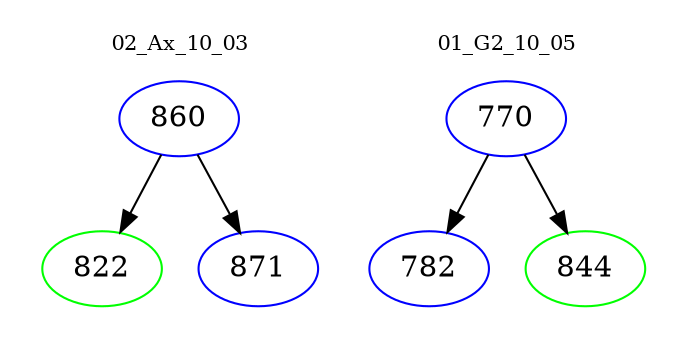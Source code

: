 digraph{
subgraph cluster_0 {
color = white
label = "02_Ax_10_03";
fontsize=10;
T0_860 [label="860", color="blue"]
T0_860 -> T0_822 [color="black"]
T0_822 [label="822", color="green"]
T0_860 -> T0_871 [color="black"]
T0_871 [label="871", color="blue"]
}
subgraph cluster_1 {
color = white
label = "01_G2_10_05";
fontsize=10;
T1_770 [label="770", color="blue"]
T1_770 -> T1_782 [color="black"]
T1_782 [label="782", color="blue"]
T1_770 -> T1_844 [color="black"]
T1_844 [label="844", color="green"]
}
}
